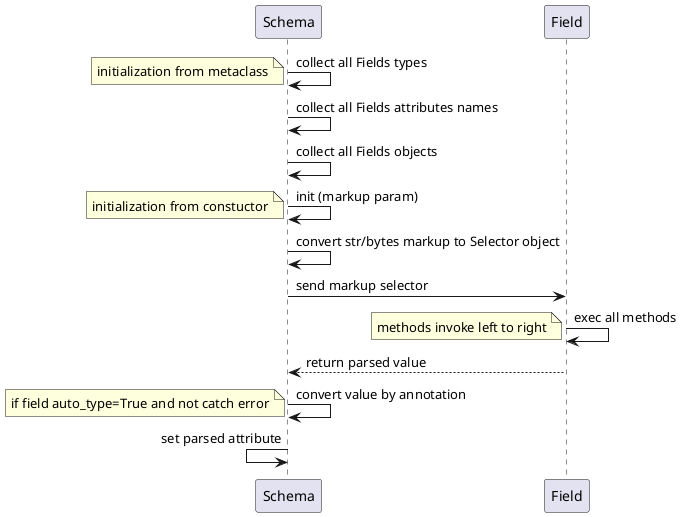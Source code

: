 @startuml
Schema -> Schema: collect all Fields types
note left: initialization from metaclass
Schema -> Schema: collect all Fields attributes names
Schema -> Schema: collect all Fields objects
Schema -> Schema: init (markup param)
note left: initialization from constuctor
Schema -> Schema: convert str/bytes markup to Selector object
Schema -> Field: send markup selector
Field -> Field: exec all methods
note left: methods invoke left to right
Schema <-- Field: return parsed value
Schema -> Schema: convert value by annotation
note left: if field auto_type=True and not catch error
Schema <- Schema: set parsed attribute
@enduml
